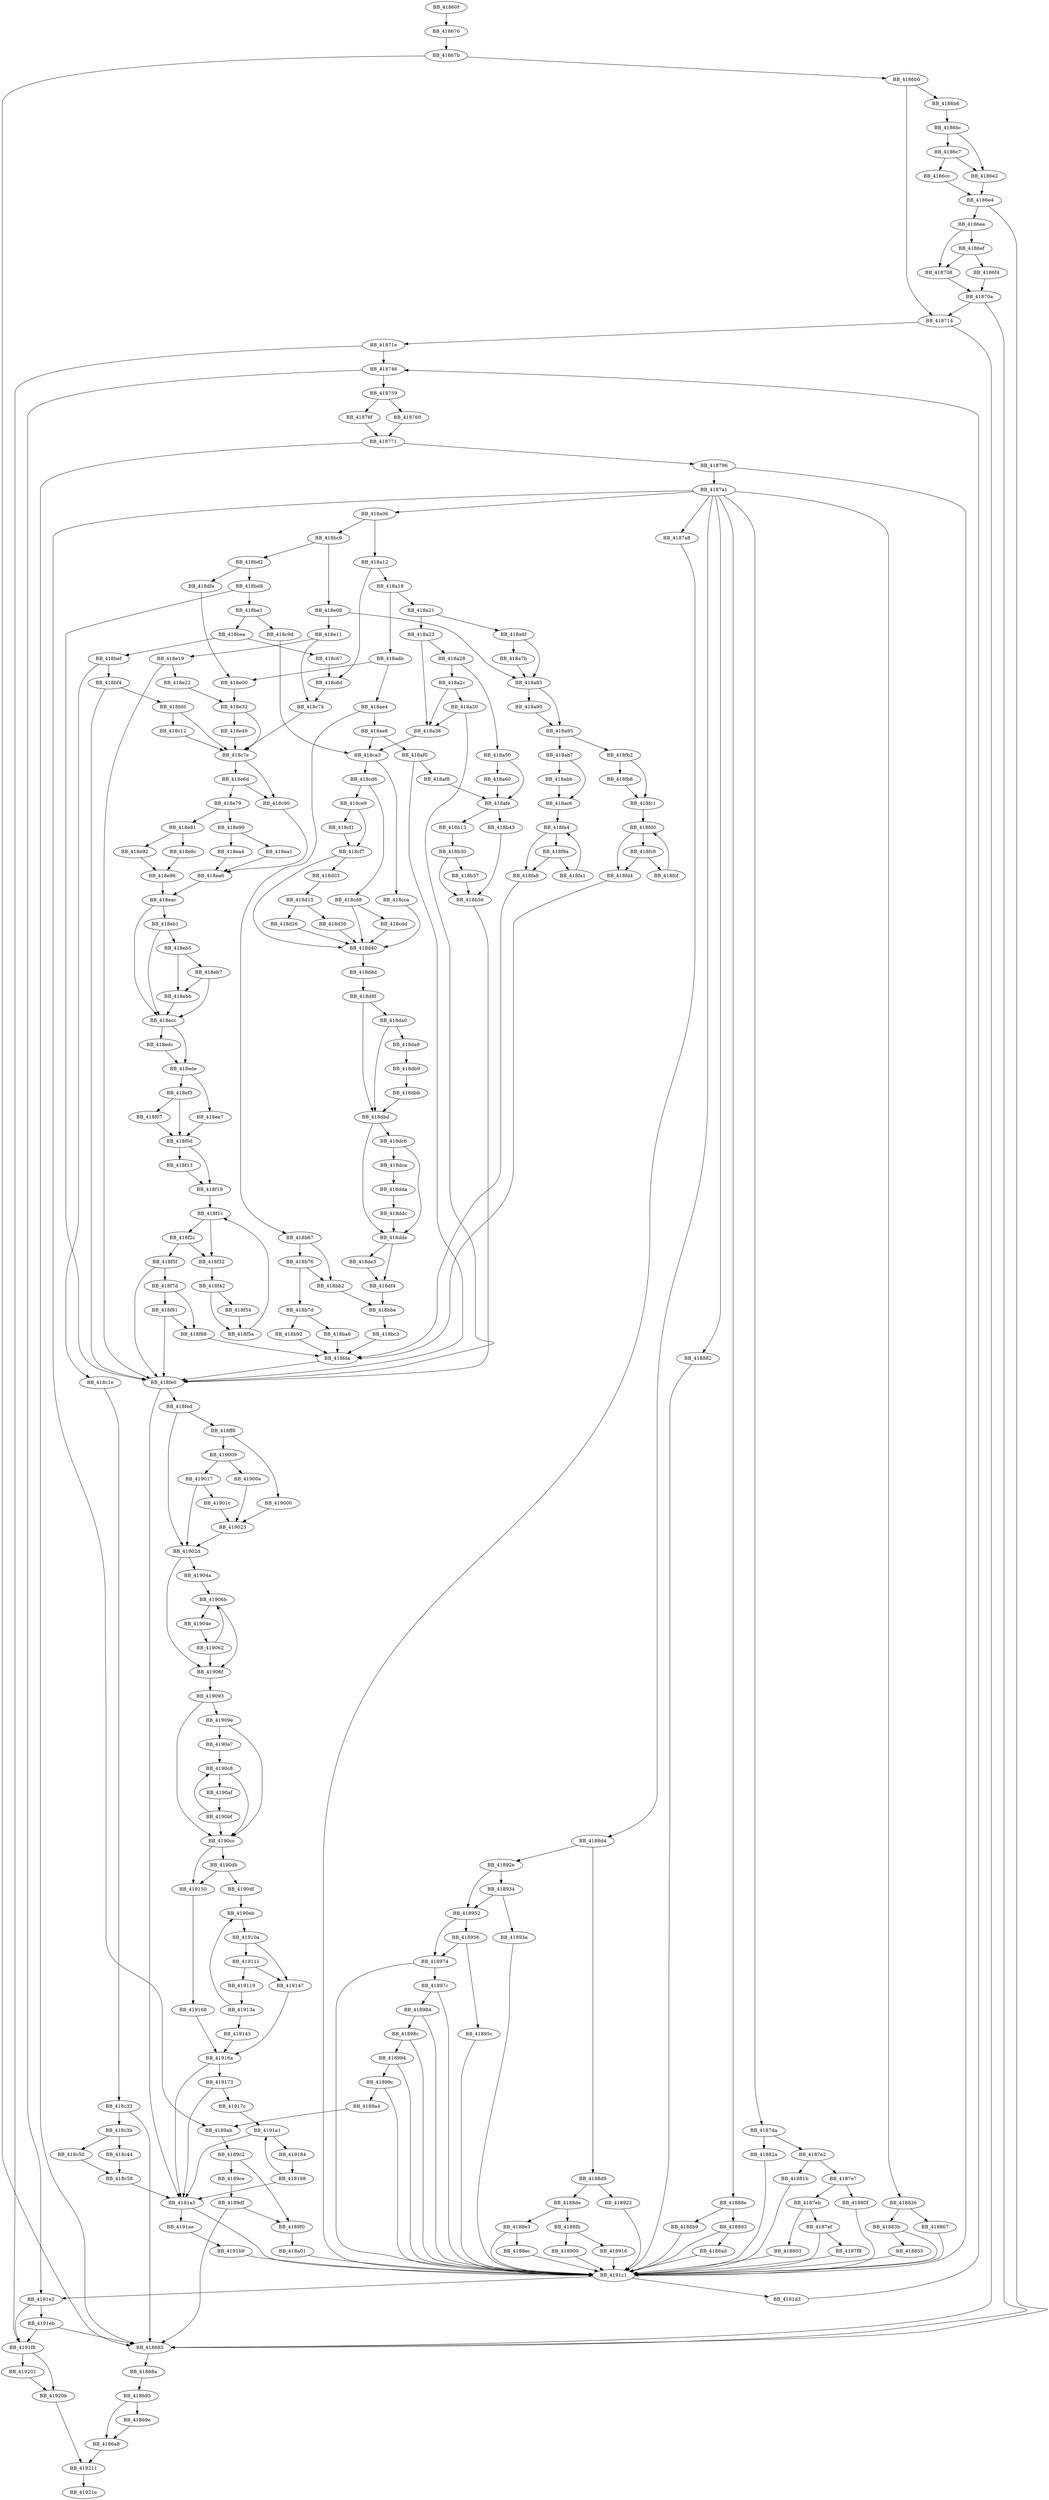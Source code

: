 DiGraph __output_s_l{
BB_41860f->BB_418676
BB_418676->BB_41867b
BB_41867b->BB_418685
BB_41867b->BB_4186b0
BB_418685->BB_41868a
BB_41868a->BB_418695
BB_418695->BB_41869e
BB_418695->BB_4186a8
BB_41869e->BB_4186a8
BB_4186a8->BB_419211
BB_4186b0->BB_4186b6
BB_4186b0->BB_418714
BB_4186b6->BB_4186bc
BB_4186bc->BB_4186c7
BB_4186bc->BB_4186e2
BB_4186c7->BB_4186cc
BB_4186c7->BB_4186e2
BB_4186cc->BB_4186e4
BB_4186e2->BB_4186e4
BB_4186e4->BB_418685
BB_4186e4->BB_4186ea
BB_4186ea->BB_4186ef
BB_4186ea->BB_418708
BB_4186ef->BB_4186f4
BB_4186ef->BB_418708
BB_4186f4->BB_41870a
BB_418708->BB_41870a
BB_41870a->BB_418685
BB_41870a->BB_418714
BB_418714->BB_418685
BB_418714->BB_41871e
BB_41871e->BB_418746
BB_41871e->BB_4191f8
BB_418746->BB_418759
BB_418746->BB_4191e2
BB_418759->BB_418760
BB_418759->BB_41876f
BB_418760->BB_418771
BB_41876f->BB_418771
BB_418771->BB_418685
BB_418771->BB_418796
BB_418796->BB_4187a1
BB_418796->BB_4191c1
BB_4187a1->BB_4187a8
BB_4187a1->BB_4187da
BB_4187a1->BB_418836
BB_4187a1->BB_418882
BB_4187a1->BB_41888e
BB_4187a1->BB_4188d4
BB_4187a1->BB_4189ab
BB_4187a1->BB_418a06
BB_4187a8->BB_4191c1
BB_4187da->BB_4187e2
BB_4187da->BB_41882a
BB_4187e2->BB_4187e7
BB_4187e2->BB_41881b
BB_4187e7->BB_4187eb
BB_4187e7->BB_41880f
BB_4187eb->BB_4187ef
BB_4187eb->BB_418803
BB_4187ef->BB_4187f8
BB_4187ef->BB_4191c1
BB_4187f8->BB_4191c1
BB_418803->BB_4191c1
BB_41880f->BB_4191c1
BB_41881b->BB_4191c1
BB_41882a->BB_4191c1
BB_418836->BB_41883b
BB_418836->BB_418867
BB_41883b->BB_418855
BB_41883b->BB_4191c1
BB_418855->BB_4191c1
BB_418867->BB_4191c1
BB_418882->BB_4191c1
BB_41888e->BB_418893
BB_41888e->BB_4188b9
BB_418893->BB_4188ad
BB_418893->BB_4191c1
BB_4188ad->BB_4191c1
BB_4188b9->BB_4191c1
BB_4188d4->BB_4188d9
BB_4188d4->BB_41892e
BB_4188d9->BB_4188de
BB_4188d9->BB_418922
BB_4188de->BB_4188e3
BB_4188de->BB_4188fb
BB_4188e3->BB_4188ec
BB_4188e3->BB_4191c1
BB_4188ec->BB_4191c1
BB_4188fb->BB_418900
BB_4188fb->BB_418916
BB_418900->BB_4191c1
BB_418916->BB_4191c1
BB_418922->BB_4191c1
BB_41892e->BB_418934
BB_41892e->BB_418952
BB_418934->BB_41893a
BB_418934->BB_418952
BB_41893a->BB_4191c1
BB_418952->BB_418956
BB_418952->BB_418974
BB_418956->BB_41895c
BB_418956->BB_418974
BB_41895c->BB_4191c1
BB_418974->BB_41897c
BB_418974->BB_4191c1
BB_41897c->BB_418984
BB_41897c->BB_4191c1
BB_418984->BB_41898c
BB_418984->BB_4191c1
BB_41898c->BB_418994
BB_41898c->BB_4191c1
BB_418994->BB_41899c
BB_418994->BB_4191c1
BB_41899c->BB_4189a4
BB_41899c->BB_4191c1
BB_4189a4->BB_4189ab
BB_4189ab->BB_4189c2
BB_4189c2->BB_4189ce
BB_4189c2->BB_4189f0
BB_4189ce->BB_4189df
BB_4189df->BB_418685
BB_4189df->BB_4189f0
BB_4189f0->BB_418a01
BB_418a01->BB_4191c1
BB_418a06->BB_418a12
BB_418a06->BB_418bc9
BB_418a12->BB_418a18
BB_418a12->BB_418c6d
BB_418a18->BB_418a21
BB_418a18->BB_418adb
BB_418a21->BB_418a23
BB_418a21->BB_418a6f
BB_418a23->BB_418a28
BB_418a23->BB_418a38
BB_418a28->BB_418a2c
BB_418a28->BB_418a50
BB_418a2c->BB_418a30
BB_418a2c->BB_418a38
BB_418a30->BB_418a38
BB_418a30->BB_418fe0
BB_418a38->BB_418ca3
BB_418a50->BB_418a60
BB_418a50->BB_418afe
BB_418a60->BB_418afe
BB_418a6f->BB_418a7b
BB_418a6f->BB_418a85
BB_418a7b->BB_418a85
BB_418a85->BB_418a90
BB_418a85->BB_418a95
BB_418a90->BB_418a95
BB_418a95->BB_418ab7
BB_418a95->BB_418fb2
BB_418ab7->BB_418abb
BB_418ab7->BB_418ac6
BB_418abb->BB_418ac6
BB_418ac6->BB_418fa4
BB_418adb->BB_418ae4
BB_418adb->BB_418e00
BB_418ae4->BB_418ae8
BB_418ae4->BB_418b67
BB_418ae8->BB_418af0
BB_418ae8->BB_418ca3
BB_418af0->BB_418af8
BB_418af0->BB_418fe0
BB_418af8->BB_418afe
BB_418afe->BB_418b13
BB_418afe->BB_418b43
BB_418b13->BB_418b30
BB_418b30->BB_418b37
BB_418b30->BB_418b56
BB_418b37->BB_418b56
BB_418b43->BB_418b56
BB_418b56->BB_418fe0
BB_418b67->BB_418b76
BB_418b67->BB_418bb2
BB_418b76->BB_418b7d
BB_418b76->BB_418bb2
BB_418b7d->BB_418b92
BB_418b7d->BB_418ba6
BB_418b92->BB_418fda
BB_418ba6->BB_418fda
BB_418bb2->BB_418bbe
BB_418bbe->BB_418bc3
BB_418bc3->BB_418fda
BB_418bc9->BB_418bd2
BB_418bc9->BB_418e08
BB_418bd2->BB_418bd8
BB_418bd2->BB_418dfa
BB_418bd8->BB_418be1
BB_418bd8->BB_418fe0
BB_418be1->BB_418bea
BB_418be1->BB_418c9d
BB_418bea->BB_418bef
BB_418bea->BB_418c67
BB_418bef->BB_418bf4
BB_418bef->BB_418c1e
BB_418bf4->BB_418bfd
BB_418bf4->BB_418fe0
BB_418bfd->BB_418c12
BB_418bfd->BB_418c7e
BB_418c12->BB_418c7e
BB_418c1e->BB_418c33
BB_418c33->BB_418685
BB_418c33->BB_418c3b
BB_418c3b->BB_418c44
BB_418c3b->BB_418c50
BB_418c44->BB_418c58
BB_418c50->BB_418c58
BB_418c58->BB_4191a5
BB_418c67->BB_418c6d
BB_418c6d->BB_418c74
BB_418c74->BB_418c7e
BB_418c7e->BB_418c90
BB_418c7e->BB_418e6d
BB_418c90->BB_418ea6
BB_418c9d->BB_418ca3
BB_418ca3->BB_418cca
BB_418ca3->BB_418cd6
BB_418cca->BB_418d40
BB_418cd6->BB_418cd8
BB_418cd6->BB_418ce9
BB_418cd8->BB_418cdd
BB_418cd8->BB_418d40
BB_418cdd->BB_418d40
BB_418ce9->BB_418cf1
BB_418ce9->BB_418cf7
BB_418cf1->BB_418cf7
BB_418cf7->BB_418d03
BB_418cf7->BB_418d40
BB_418d03->BB_418d15
BB_418d15->BB_418d26
BB_418d15->BB_418d36
BB_418d26->BB_418d40
BB_418d36->BB_418d40
BB_418d40->BB_418d8d
BB_418d8d->BB_418d8f
BB_418d8f->BB_418da0
BB_418d8f->BB_418dbd
BB_418da0->BB_418da9
BB_418da0->BB_418dbd
BB_418da9->BB_418db9
BB_418db9->BB_418dbb
BB_418dbb->BB_418dbd
BB_418dbd->BB_418dc6
BB_418dbd->BB_418dde
BB_418dc6->BB_418dca
BB_418dc6->BB_418dde
BB_418dca->BB_418dda
BB_418dda->BB_418ddc
BB_418ddc->BB_418dde
BB_418dde->BB_418de3
BB_418dde->BB_418df4
BB_418de3->BB_418df4
BB_418df4->BB_418bbe
BB_418dfa->BB_418e00
BB_418e00->BB_418e32
BB_418e08->BB_418a85
BB_418e08->BB_418e11
BB_418e11->BB_418c74
BB_418e11->BB_418e19
BB_418e19->BB_418e22
BB_418e19->BB_418fe0
BB_418e22->BB_418e32
BB_418e32->BB_418c7e
BB_418e32->BB_418e49
BB_418e49->BB_418c7e
BB_418e6d->BB_418c90
BB_418e6d->BB_418e79
BB_418e79->BB_418e81
BB_418e79->BB_418e99
BB_418e81->BB_418e8c
BB_418e81->BB_418e92
BB_418e8c->BB_418e96
BB_418e92->BB_418e96
BB_418e96->BB_418eac
BB_418e99->BB_418ea1
BB_418e99->BB_418ea4
BB_418ea1->BB_418ea6
BB_418ea4->BB_418ea6
BB_418ea6->BB_418eac
BB_418eac->BB_418eb1
BB_418eac->BB_418ecc
BB_418eb1->BB_418eb5
BB_418eb1->BB_418ecc
BB_418eb5->BB_418eb7
BB_418eb5->BB_418ebb
BB_418eb7->BB_418ebb
BB_418eb7->BB_418ecc
BB_418ebb->BB_418ecc
BB_418ecc->BB_418edc
BB_418ecc->BB_418ede
BB_418edc->BB_418ede
BB_418ede->BB_418ee7
BB_418ede->BB_418ef3
BB_418ee7->BB_418f0d
BB_418ef3->BB_418f07
BB_418ef3->BB_418f0d
BB_418f07->BB_418f0d
BB_418f0d->BB_418f13
BB_418f0d->BB_418f19
BB_418f13->BB_418f19
BB_418f19->BB_418f1c
BB_418f1c->BB_418f2c
BB_418f1c->BB_418f32
BB_418f2c->BB_418f32
BB_418f2c->BB_418f5f
BB_418f32->BB_418f42
BB_418f42->BB_418f54
BB_418f42->BB_418f5a
BB_418f54->BB_418f5a
BB_418f5a->BB_418f1c
BB_418f5f->BB_418f7d
BB_418f5f->BB_418fe0
BB_418f7d->BB_418f81
BB_418f7d->BB_418f88
BB_418f81->BB_418f88
BB_418f81->BB_418fe0
BB_418f88->BB_418fda
BB_418f9a->BB_418fa1
BB_418f9a->BB_418fa8
BB_418fa1->BB_418fa4
BB_418fa4->BB_418f9a
BB_418fa4->BB_418fa8
BB_418fa8->BB_418fda
BB_418fb2->BB_418fb6
BB_418fb2->BB_418fc1
BB_418fb6->BB_418fc1
BB_418fc1->BB_418fd0
BB_418fc9->BB_418fcf
BB_418fc9->BB_418fd4
BB_418fcf->BB_418fd0
BB_418fd0->BB_418fc9
BB_418fd0->BB_418fd4
BB_418fd4->BB_418fda
BB_418fda->BB_418fe0
BB_418fe0->BB_418fed
BB_418fe0->BB_4191a5
BB_418fed->BB_418ff8
BB_418fed->BB_41902d
BB_418ff8->BB_419000
BB_418ff8->BB_419009
BB_419000->BB_419023
BB_419009->BB_41900e
BB_419009->BB_419017
BB_41900e->BB_419023
BB_419017->BB_41901c
BB_419017->BB_41902d
BB_41901c->BB_419023
BB_419023->BB_41902d
BB_41902d->BB_41904a
BB_41902d->BB_41906f
BB_41904a->BB_41906b
BB_41904e->BB_419062
BB_419062->BB_41906b
BB_419062->BB_41906f
BB_41906b->BB_41904e
BB_41906b->BB_41906f
BB_41906f->BB_419093
BB_419093->BB_41909e
BB_419093->BB_4190cc
BB_41909e->BB_4190a7
BB_41909e->BB_4190cc
BB_4190a7->BB_4190c8
BB_4190af->BB_4190bf
BB_4190bf->BB_4190c8
BB_4190bf->BB_4190cc
BB_4190c8->BB_4190af
BB_4190c8->BB_4190cc
BB_4190cc->BB_4190db
BB_4190cc->BB_419150
BB_4190db->BB_4190df
BB_4190db->BB_419150
BB_4190df->BB_4190eb
BB_4190eb->BB_41910a
BB_41910a->BB_419111
BB_41910a->BB_419147
BB_419111->BB_419119
BB_419111->BB_419147
BB_419119->BB_41913a
BB_41913a->BB_4190eb
BB_41913a->BB_419145
BB_419145->BB_41916a
BB_419147->BB_41916a
BB_419150->BB_419168
BB_419168->BB_41916a
BB_41916a->BB_419173
BB_41916a->BB_4191a5
BB_419173->BB_41917c
BB_419173->BB_4191a5
BB_41917c->BB_4191a1
BB_419184->BB_419198
BB_419198->BB_4191a1
BB_419198->BB_4191a5
BB_4191a1->BB_419184
BB_4191a1->BB_4191a5
BB_4191a5->BB_4191ae
BB_4191a5->BB_4191c1
BB_4191ae->BB_4191b9
BB_4191b9->BB_4191c1
BB_4191c1->BB_4191d3
BB_4191c1->BB_4191e2
BB_4191d3->BB_418746
BB_4191e2->BB_4191eb
BB_4191e2->BB_4191f8
BB_4191eb->BB_418685
BB_4191eb->BB_4191f8
BB_4191f8->BB_419201
BB_4191f8->BB_41920b
BB_419201->BB_41920b
BB_41920b->BB_419211
BB_419211->BB_41921e
}
